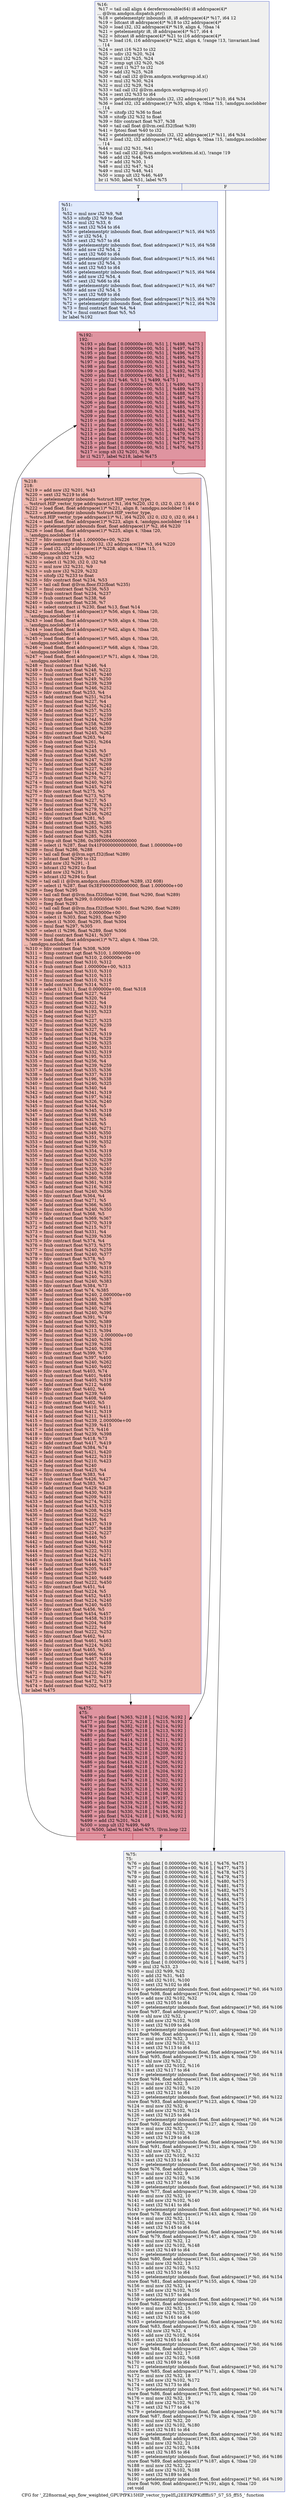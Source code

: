 digraph "CFG for '_Z28normal_eqs_flow_weighted_GPUPfPK15HIP_vector_typeIfLj2EEPKfPKiffffiiS7_S7_S5_ffS5_' function" {
	label="CFG for '_Z28normal_eqs_flow_weighted_GPUPfPK15HIP_vector_typeIfLj2EEPKfPKiffffiiS7_S7_S5_ffS5_' function";

	Node0x4f932b0 [shape=record,color="#3d50c3ff", style=filled, fillcolor="#dedcdb70",label="{%16:\l  %17 = tail call align 4 dereferenceable(64) i8 addrspace(4)*\l... @llvm.amdgcn.dispatch.ptr()\l  %18 = getelementptr inbounds i8, i8 addrspace(4)* %17, i64 12\l  %19 = bitcast i8 addrspace(4)* %18 to i32 addrspace(4)*\l  %20 = load i32, i32 addrspace(4)* %19, align 4, !tbaa !4\l  %21 = getelementptr i8, i8 addrspace(4)* %17, i64 4\l  %22 = bitcast i8 addrspace(4)* %21 to i16 addrspace(4)*\l  %23 = load i16, i16 addrspace(4)* %22, align 4, !range !13, !invariant.load\l... !14\l  %24 = zext i16 %23 to i32\l  %25 = udiv i32 %20, %24\l  %26 = mul i32 %25, %24\l  %27 = icmp ugt i32 %20, %26\l  %28 = zext i1 %27 to i32\l  %29 = add i32 %25, %28\l  %30 = tail call i32 @llvm.amdgcn.workgroup.id.x()\l  %31 = mul i32 %30, %24\l  %32 = mul i32 %29, %24\l  %33 = tail call i32 @llvm.amdgcn.workgroup.id.y()\l  %34 = zext i32 %33 to i64\l  %35 = getelementptr inbounds i32, i32 addrspace(1)* %10, i64 %34\l  %36 = load i32, i32 addrspace(1)* %35, align 4, !tbaa !15, !amdgpu.noclobber\l... !14\l  %37 = sitofp i32 %36 to float\l  %38 = sitofp i32 %32 to float\l  %39 = fdiv contract float %37, %38\l  %40 = tail call float @llvm.ceil.f32(float %39)\l  %41 = fptosi float %40 to i32\l  %42 = getelementptr inbounds i32, i32 addrspace(1)* %11, i64 %34\l  %43 = load i32, i32 addrspace(1)* %42, align 4, !tbaa !15, !amdgpu.noclobber\l... !14\l  %44 = mul i32 %31, %41\l  %45 = tail call i32 @llvm.amdgcn.workitem.id.x(), !range !19\l  %46 = add i32 %44, %45\l  %47 = add i32 %30, 1\l  %48 = mul i32 %47, %24\l  %49 = mul i32 %48, %41\l  %50 = icmp ult i32 %46, %49\l  br i1 %50, label %51, label %75\l|{<s0>T|<s1>F}}"];
	Node0x4f932b0:s0 -> Node0x4f97ec0;
	Node0x4f932b0:s1 -> Node0x4f97f50;
	Node0x4f97ec0 [shape=record,color="#3d50c3ff", style=filled, fillcolor="#b9d0f970",label="{%51:\l51:                                               \l  %52 = mul nsw i32 %9, %8\l  %53 = sitofp i32 %9 to float\l  %54 = mul i32 %33, 6\l  %55 = sext i32 %54 to i64\l  %56 = getelementptr inbounds float, float addrspace(1)* %15, i64 %55\l  %57 = or i32 %54, 1\l  %58 = sext i32 %57 to i64\l  %59 = getelementptr inbounds float, float addrspace(1)* %15, i64 %58\l  %60 = add nsw i32 %54, 2\l  %61 = sext i32 %60 to i64\l  %62 = getelementptr inbounds float, float addrspace(1)* %15, i64 %61\l  %63 = add nsw i32 %54, 3\l  %64 = sext i32 %63 to i64\l  %65 = getelementptr inbounds float, float addrspace(1)* %15, i64 %64\l  %66 = add nsw i32 %54, 4\l  %67 = sext i32 %66 to i64\l  %68 = getelementptr inbounds float, float addrspace(1)* %15, i64 %67\l  %69 = add nsw i32 %54, 5\l  %70 = sext i32 %69 to i64\l  %71 = getelementptr inbounds float, float addrspace(1)* %15, i64 %70\l  %72 = getelementptr inbounds float, float addrspace(1)* %12, i64 %34\l  %73 = fmul contract float %4, %4\l  %74 = fmul contract float %5, %5\l  br label %192\l}"];
	Node0x4f97ec0 -> Node0x4f99010;
	Node0x4f97f50 [shape=record,color="#3d50c3ff", style=filled, fillcolor="#dedcdb70",label="{%75:\l75:                                               \l  %76 = phi float [ 0.000000e+00, %16 ], [ %476, %475 ]\l  %77 = phi float [ 0.000000e+00, %16 ], [ %477, %475 ]\l  %78 = phi float [ 0.000000e+00, %16 ], [ %478, %475 ]\l  %79 = phi float [ 0.000000e+00, %16 ], [ %479, %475 ]\l  %80 = phi float [ 0.000000e+00, %16 ], [ %480, %475 ]\l  %81 = phi float [ 0.000000e+00, %16 ], [ %481, %475 ]\l  %82 = phi float [ 0.000000e+00, %16 ], [ %482, %475 ]\l  %83 = phi float [ 0.000000e+00, %16 ], [ %483, %475 ]\l  %84 = phi float [ 0.000000e+00, %16 ], [ %484, %475 ]\l  %85 = phi float [ 0.000000e+00, %16 ], [ %485, %475 ]\l  %86 = phi float [ 0.000000e+00, %16 ], [ %486, %475 ]\l  %87 = phi float [ 0.000000e+00, %16 ], [ %487, %475 ]\l  %88 = phi float [ 0.000000e+00, %16 ], [ %488, %475 ]\l  %89 = phi float [ 0.000000e+00, %16 ], [ %489, %475 ]\l  %90 = phi float [ 0.000000e+00, %16 ], [ %490, %475 ]\l  %91 = phi float [ 0.000000e+00, %16 ], [ %491, %475 ]\l  %92 = phi float [ 0.000000e+00, %16 ], [ %492, %475 ]\l  %93 = phi float [ 0.000000e+00, %16 ], [ %493, %475 ]\l  %94 = phi float [ 0.000000e+00, %16 ], [ %494, %475 ]\l  %95 = phi float [ 0.000000e+00, %16 ], [ %495, %475 ]\l  %96 = phi float [ 0.000000e+00, %16 ], [ %496, %475 ]\l  %97 = phi float [ 0.000000e+00, %16 ], [ %497, %475 ]\l  %98 = phi float [ 0.000000e+00, %16 ], [ %498, %475 ]\l  %99 = mul i32 %33, 23\l  %100 = mul i32 %99, %32\l  %101 = add i32 %31, %45\l  %102 = add i32 %101, %100\l  %103 = sext i32 %102 to i64\l  %104 = getelementptr inbounds float, float addrspace(1)* %0, i64 %103\l  store float %98, float addrspace(1)* %104, align 4, !tbaa !20\l  %105 = add nsw i32 %102, %32\l  %106 = sext i32 %105 to i64\l  %107 = getelementptr inbounds float, float addrspace(1)* %0, i64 %106\l  store float %97, float addrspace(1)* %107, align 4, !tbaa !20\l  %108 = shl nsw i32 %32, 1\l  %109 = add nsw i32 %102, %108\l  %110 = sext i32 %109 to i64\l  %111 = getelementptr inbounds float, float addrspace(1)* %0, i64 %110\l  store float %96, float addrspace(1)* %111, align 4, !tbaa !20\l  %112 = mul nsw i32 %32, 3\l  %113 = add nsw i32 %102, %112\l  %114 = sext i32 %113 to i64\l  %115 = getelementptr inbounds float, float addrspace(1)* %0, i64 %114\l  store float %95, float addrspace(1)* %115, align 4, !tbaa !20\l  %116 = shl nsw i32 %32, 2\l  %117 = add nsw i32 %102, %116\l  %118 = sext i32 %117 to i64\l  %119 = getelementptr inbounds float, float addrspace(1)* %0, i64 %118\l  store float %94, float addrspace(1)* %119, align 4, !tbaa !20\l  %120 = mul nsw i32 %32, 5\l  %121 = add nsw i32 %102, %120\l  %122 = sext i32 %121 to i64\l  %123 = getelementptr inbounds float, float addrspace(1)* %0, i64 %122\l  store float %93, float addrspace(1)* %123, align 4, !tbaa !20\l  %124 = mul nsw i32 %32, 6\l  %125 = add nsw i32 %102, %124\l  %126 = sext i32 %125 to i64\l  %127 = getelementptr inbounds float, float addrspace(1)* %0, i64 %126\l  store float %92, float addrspace(1)* %127, align 4, !tbaa !20\l  %128 = mul nsw i32 %32, 7\l  %129 = add nsw i32 %102, %128\l  %130 = sext i32 %129 to i64\l  %131 = getelementptr inbounds float, float addrspace(1)* %0, i64 %130\l  store float %91, float addrspace(1)* %131, align 4, !tbaa !20\l  %132 = shl nsw i32 %32, 3\l  %133 = add nsw i32 %102, %132\l  %134 = sext i32 %133 to i64\l  %135 = getelementptr inbounds float, float addrspace(1)* %0, i64 %134\l  store float %76, float addrspace(1)* %135, align 4, !tbaa !20\l  %136 = mul nsw i32 %32, 9\l  %137 = add nsw i32 %102, %136\l  %138 = sext i32 %137 to i64\l  %139 = getelementptr inbounds float, float addrspace(1)* %0, i64 %138\l  store float %77, float addrspace(1)* %139, align 4, !tbaa !20\l  %140 = mul nsw i32 %32, 10\l  %141 = add nsw i32 %102, %140\l  %142 = sext i32 %141 to i64\l  %143 = getelementptr inbounds float, float addrspace(1)* %0, i64 %142\l  store float %78, float addrspace(1)* %143, align 4, !tbaa !20\l  %144 = mul nsw i32 %32, 11\l  %145 = add nsw i32 %102, %144\l  %146 = sext i32 %145 to i64\l  %147 = getelementptr inbounds float, float addrspace(1)* %0, i64 %146\l  store float %79, float addrspace(1)* %147, align 4, !tbaa !20\l  %148 = mul nsw i32 %32, 12\l  %149 = add nsw i32 %102, %148\l  %150 = sext i32 %149 to i64\l  %151 = getelementptr inbounds float, float addrspace(1)* %0, i64 %150\l  store float %80, float addrspace(1)* %151, align 4, !tbaa !20\l  %152 = mul nsw i32 %32, 13\l  %153 = add nsw i32 %102, %152\l  %154 = sext i32 %153 to i64\l  %155 = getelementptr inbounds float, float addrspace(1)* %0, i64 %154\l  store float %81, float addrspace(1)* %155, align 4, !tbaa !20\l  %156 = mul nsw i32 %32, 14\l  %157 = add nsw i32 %102, %156\l  %158 = sext i32 %157 to i64\l  %159 = getelementptr inbounds float, float addrspace(1)* %0, i64 %158\l  store float %82, float addrspace(1)* %159, align 4, !tbaa !20\l  %160 = mul nsw i32 %32, 15\l  %161 = add nsw i32 %102, %160\l  %162 = sext i32 %161 to i64\l  %163 = getelementptr inbounds float, float addrspace(1)* %0, i64 %162\l  store float %83, float addrspace(1)* %163, align 4, !tbaa !20\l  %164 = shl nsw i32 %32, 4\l  %165 = add nsw i32 %102, %164\l  %166 = sext i32 %165 to i64\l  %167 = getelementptr inbounds float, float addrspace(1)* %0, i64 %166\l  store float %84, float addrspace(1)* %167, align 4, !tbaa !20\l  %168 = mul nsw i32 %32, 17\l  %169 = add nsw i32 %102, %168\l  %170 = sext i32 %169 to i64\l  %171 = getelementptr inbounds float, float addrspace(1)* %0, i64 %170\l  store float %85, float addrspace(1)* %171, align 4, !tbaa !20\l  %172 = mul nsw i32 %32, 18\l  %173 = add nsw i32 %102, %172\l  %174 = sext i32 %173 to i64\l  %175 = getelementptr inbounds float, float addrspace(1)* %0, i64 %174\l  store float %86, float addrspace(1)* %175, align 4, !tbaa !20\l  %176 = mul nsw i32 %32, 19\l  %177 = add nsw i32 %102, %176\l  %178 = sext i32 %177 to i64\l  %179 = getelementptr inbounds float, float addrspace(1)* %0, i64 %178\l  store float %87, float addrspace(1)* %179, align 4, !tbaa !20\l  %180 = mul nsw i32 %32, 20\l  %181 = add nsw i32 %102, %180\l  %182 = sext i32 %181 to i64\l  %183 = getelementptr inbounds float, float addrspace(1)* %0, i64 %182\l  store float %88, float addrspace(1)* %183, align 4, !tbaa !20\l  %184 = mul nsw i32 %32, 21\l  %185 = add nsw i32 %102, %184\l  %186 = sext i32 %185 to i64\l  %187 = getelementptr inbounds float, float addrspace(1)* %0, i64 %186\l  store float %89, float addrspace(1)* %187, align 4, !tbaa !20\l  %188 = mul nsw i32 %32, 22\l  %189 = add nsw i32 %102, %188\l  %190 = sext i32 %189 to i64\l  %191 = getelementptr inbounds float, float addrspace(1)* %0, i64 %190\l  store float %90, float addrspace(1)* %191, align 4, !tbaa !20\l  ret void\l}"];
	Node0x4f99010 [shape=record,color="#b70d28ff", style=filled, fillcolor="#b70d2870",label="{%192:\l192:                                              \l  %193 = phi float [ 0.000000e+00, %51 ], [ %498, %475 ]\l  %194 = phi float [ 0.000000e+00, %51 ], [ %497, %475 ]\l  %195 = phi float [ 0.000000e+00, %51 ], [ %496, %475 ]\l  %196 = phi float [ 0.000000e+00, %51 ], [ %495, %475 ]\l  %197 = phi float [ 0.000000e+00, %51 ], [ %494, %475 ]\l  %198 = phi float [ 0.000000e+00, %51 ], [ %493, %475 ]\l  %199 = phi float [ 0.000000e+00, %51 ], [ %492, %475 ]\l  %200 = phi float [ 0.000000e+00, %51 ], [ %491, %475 ]\l  %201 = phi i32 [ %46, %51 ], [ %499, %475 ]\l  %202 = phi float [ 0.000000e+00, %51 ], [ %490, %475 ]\l  %203 = phi float [ 0.000000e+00, %51 ], [ %489, %475 ]\l  %204 = phi float [ 0.000000e+00, %51 ], [ %488, %475 ]\l  %205 = phi float [ 0.000000e+00, %51 ], [ %487, %475 ]\l  %206 = phi float [ 0.000000e+00, %51 ], [ %486, %475 ]\l  %207 = phi float [ 0.000000e+00, %51 ], [ %485, %475 ]\l  %208 = phi float [ 0.000000e+00, %51 ], [ %484, %475 ]\l  %209 = phi float [ 0.000000e+00, %51 ], [ %483, %475 ]\l  %210 = phi float [ 0.000000e+00, %51 ], [ %482, %475 ]\l  %211 = phi float [ 0.000000e+00, %51 ], [ %481, %475 ]\l  %212 = phi float [ 0.000000e+00, %51 ], [ %480, %475 ]\l  %213 = phi float [ 0.000000e+00, %51 ], [ %479, %475 ]\l  %214 = phi float [ 0.000000e+00, %51 ], [ %478, %475 ]\l  %215 = phi float [ 0.000000e+00, %51 ], [ %477, %475 ]\l  %216 = phi float [ 0.000000e+00, %51 ], [ %476, %475 ]\l  %217 = icmp slt i32 %201, %36\l  br i1 %217, label %218, label %475\l|{<s0>T|<s1>F}}"];
	Node0x4f99010:s0 -> Node0x4fa14f0;
	Node0x4f99010:s1 -> Node0x4f99b50;
	Node0x4fa14f0 [shape=record,color="#3d50c3ff", style=filled, fillcolor="#de614d70",label="{%218:\l218:                                              \l  %219 = add nsw i32 %201, %43\l  %220 = sext i32 %219 to i64\l  %221 = getelementptr inbounds %struct.HIP_vector_type,\l... %struct.HIP_vector_type addrspace(1)* %1, i64 %220, i32 0, i32 0, i32 0, i64 0\l  %222 = load float, float addrspace(1)* %221, align 8, !amdgpu.noclobber !14\l  %223 = getelementptr inbounds %struct.HIP_vector_type,\l... %struct.HIP_vector_type addrspace(1)* %1, i64 %220, i32 0, i32 0, i32 0, i64 1\l  %224 = load float, float addrspace(1)* %223, align 4, !amdgpu.noclobber !14\l  %225 = getelementptr inbounds float, float addrspace(1)* %2, i64 %220\l  %226 = load float, float addrspace(1)* %225, align 4, !tbaa !20,\l... !amdgpu.noclobber !14\l  %227 = fdiv contract float 1.000000e+00, %226\l  %228 = getelementptr inbounds i32, i32 addrspace(1)* %3, i64 %220\l  %229 = load i32, i32 addrspace(1)* %228, align 4, !tbaa !15,\l... !amdgpu.noclobber !14\l  %230 = icmp slt i32 %229, %52\l  %231 = select i1 %230, i32 0, i32 %8\l  %232 = mul nsw i32 %231, %9\l  %233 = sub nsw i32 %229, %232\l  %234 = sitofp i32 %233 to float\l  %235 = fdiv contract float %234, %53\l  %236 = tail call float @llvm.floor.f32(float %235)\l  %237 = fmul contract float %236, %53\l  %238 = fsub contract float %234, %237\l  %239 = fsub contract float %238, %6\l  %240 = fsub contract float %236, %7\l  %241 = select contract i1 %230, float %13, float %14\l  %242 = load float, float addrspace(1)* %56, align 4, !tbaa !20,\l... !amdgpu.noclobber !14\l  %243 = load float, float addrspace(1)* %59, align 4, !tbaa !20,\l... !amdgpu.noclobber !14\l  %244 = load float, float addrspace(1)* %62, align 4, !tbaa !20,\l... !amdgpu.noclobber !14\l  %245 = load float, float addrspace(1)* %65, align 4, !tbaa !20,\l... !amdgpu.noclobber !14\l  %246 = load float, float addrspace(1)* %68, align 4, !tbaa !20,\l... !amdgpu.noclobber !14\l  %247 = load float, float addrspace(1)* %71, align 4, !tbaa !20,\l... !amdgpu.noclobber !14\l  %248 = fmul contract float %246, %4\l  %249 = fsub contract float %248, %222\l  %250 = fmul contract float %247, %240\l  %251 = fsub contract float %249, %250\l  %252 = fmul contract float %239, %239\l  %253 = fmul contract float %246, %252\l  %254 = fdiv contract float %253, %4\l  %255 = fadd contract float %251, %254\l  %256 = fmul contract float %227, %4\l  %257 = fmul contract float %256, %242\l  %258 = fadd contract float %257, %255\l  %259 = fmul contract float %227, %239\l  %260 = fmul contract float %244, %259\l  %261 = fsub contract float %258, %260\l  %262 = fmul contract float %240, %239\l  %263 = fmul contract float %245, %262\l  %264 = fdiv contract float %263, %4\l  %265 = fsub contract float %261, %264\l  %266 = fneg contract float %224\l  %267 = fmul contract float %245, %5\l  %268 = fsub contract float %266, %267\l  %269 = fmul contract float %247, %239\l  %270 = fadd contract float %268, %269\l  %271 = fmul contract float %227, %240\l  %272 = fmul contract float %244, %271\l  %273 = fsub contract float %270, %272\l  %274 = fmul contract float %240, %240\l  %275 = fmul contract float %245, %274\l  %276 = fdiv contract float %275, %5\l  %277 = fsub contract float %273, %276\l  %278 = fmul contract float %227, %5\l  %279 = fmul contract float %278, %243\l  %280 = fadd contract float %279, %277\l  %281 = fmul contract float %246, %262\l  %282 = fdiv contract float %281, %5\l  %283 = fadd contract float %282, %280\l  %284 = fmul contract float %265, %265\l  %285 = fmul contract float %283, %283\l  %286 = fadd contract float %285, %284\l  %287 = fcmp olt float %286, 0x39F0000000000000\l  %288 = select i1 %287, float 0x41F0000000000000, float 1.000000e+00\l  %289 = fmul float %286, %288\l  %290 = tail call float @llvm.sqrt.f32(float %289)\l  %291 = bitcast float %290 to i32\l  %292 = add nsw i32 %291, -1\l  %293 = bitcast i32 %292 to float\l  %294 = add nsw i32 %291, 1\l  %295 = bitcast i32 %294 to float\l  %296 = tail call i1 @llvm.amdgcn.class.f32(float %289, i32 608)\l  %297 = select i1 %287, float 0x3EF0000000000000, float 1.000000e+00\l  %298 = fneg float %295\l  %299 = tail call float @llvm.fma.f32(float %298, float %290, float %289)\l  %300 = fcmp ogt float %299, 0.000000e+00\l  %301 = fneg float %293\l  %302 = tail call float @llvm.fma.f32(float %301, float %290, float %289)\l  %303 = fcmp ole float %302, 0.000000e+00\l  %304 = select i1 %303, float %293, float %290\l  %305 = select i1 %300, float %295, float %304\l  %306 = fmul float %297, %305\l  %307 = select i1 %296, float %289, float %306\l  %308 = fmul contract float %241, %307\l  %309 = load float, float addrspace(1)* %72, align 4, !tbaa !20,\l... !amdgpu.noclobber !14\l  %310 = fdiv contract float %308, %309\l  %311 = fcmp contract ogt float %310, 1.000000e+00\l  %312 = fmul contract float %310, 2.000000e+00\l  %313 = fmul contract float %310, %312\l  %314 = fsub contract float 1.000000e+00, %313\l  %315 = fmul contract float %310, %310\l  %316 = fmul contract float %310, %315\l  %317 = fmul contract float %310, %316\l  %318 = fadd contract float %314, %317\l  %319 = select i1 %311, float 0.000000e+00, float %318\l  %320 = fmul contract float %227, %227\l  %321 = fmul contract float %320, %4\l  %322 = fmul contract float %321, %4\l  %323 = fmul contract float %322, %319\l  %324 = fadd contract float %193, %323\l  %325 = fneg contract float %227\l  %326 = fmul contract float %227, %325\l  %327 = fmul contract float %326, %239\l  %328 = fmul contract float %327, %4\l  %329 = fmul contract float %328, %319\l  %330 = fadd contract float %194, %329\l  %331 = fmul contract float %239, %325\l  %332 = fmul contract float %240, %331\l  %333 = fmul contract float %332, %319\l  %334 = fadd contract float %195, %333\l  %335 = fmul contract float %256, %4\l  %336 = fmul contract float %239, %259\l  %337 = fadd contract float %335, %336\l  %338 = fmul contract float %337, %319\l  %339 = fadd contract float %196, %338\l  %340 = fmul contract float %240, %325\l  %341 = fmul contract float %340, %4\l  %342 = fmul contract float %341, %319\l  %343 = fadd contract float %197, %342\l  %344 = fmul contract float %326, %240\l  %345 = fmul contract float %344, %5\l  %346 = fmul contract float %345, %319\l  %347 = fadd contract float %198, %346\l  %348 = fmul contract float %325, %5\l  %349 = fmul contract float %348, %5\l  %350 = fmul contract float %240, %271\l  %351 = fsub contract float %349, %350\l  %352 = fmul contract float %351, %319\l  %353 = fadd contract float %199, %352\l  %354 = fmul contract float %259, %5\l  %355 = fmul contract float %354, %319\l  %356 = fadd contract float %200, %355\l  %357 = fmul contract float %320, %239\l  %358 = fmul contract float %239, %357\l  %359 = fmul contract float %320, %240\l  %360 = fmul contract float %240, %359\l  %361 = fadd contract float %360, %358\l  %362 = fmul contract float %361, %319\l  %363 = fadd contract float %216, %362\l  %364 = fmul contract float %240, %336\l  %365 = fdiv contract float %364, %4\l  %366 = fmul contract float %271, %5\l  %367 = fadd contract float %366, %365\l  %368 = fmul contract float %240, %350\l  %369 = fdiv contract float %368, %5\l  %370 = fadd contract float %369, %367\l  %371 = fmul contract float %370, %319\l  %372 = fadd contract float %215, %371\l  %373 = fmul contract float %331, %4\l  %374 = fmul contract float %239, %336\l  %375 = fdiv contract float %374, %4\l  %376 = fsub contract float %373, %375\l  %377 = fmul contract float %240, %259\l  %378 = fmul contract float %240, %377\l  %379 = fdiv contract float %378, %5\l  %380 = fsub contract float %376, %379\l  %381 = fmul contract float %380, %319\l  %382 = fadd contract float %214, %381\l  %383 = fmul contract float %240, %252\l  %384 = fmul contract float %240, %383\l  %385 = fdiv contract float %384, %73\l  %386 = fadd contract float %74, %385\l  %387 = fmul contract float %240, 2.000000e+00\l  %388 = fmul contract float %240, %387\l  %389 = fadd contract float %388, %386\l  %390 = fmul contract float %240, %274\l  %391 = fmul contract float %240, %390\l  %392 = fdiv contract float %391, %74\l  %393 = fadd contract float %392, %389\l  %394 = fmul contract float %393, %319\l  %395 = fadd contract float %213, %394\l  %396 = fmul contract float %239, -2.000000e+00\l  %397 = fmul contract float %240, %396\l  %398 = fmul contract float %239, %252\l  %399 = fmul contract float %240, %398\l  %400 = fdiv contract float %399, %73\l  %401 = fsub contract float %397, %400\l  %402 = fmul contract float %240, %262\l  %403 = fmul contract float %240, %402\l  %404 = fdiv contract float %403, %74\l  %405 = fsub contract float %401, %404\l  %406 = fmul contract float %405, %319\l  %407 = fadd contract float %212, %406\l  %408 = fdiv contract float %402, %4\l  %409 = fmul contract float %239, %5\l  %410 = fsub contract float %408, %409\l  %411 = fdiv contract float %402, %5\l  %412 = fsub contract float %410, %411\l  %413 = fmul contract float %412, %319\l  %414 = fadd contract float %211, %413\l  %415 = fmul contract float %239, 2.000000e+00\l  %416 = fmul contract float %239, %415\l  %417 = fadd contract float %73, %416\l  %418 = fmul contract float %239, %398\l  %419 = fdiv contract float %418, %73\l  %420 = fadd contract float %417, %419\l  %421 = fdiv contract float %384, %74\l  %422 = fadd contract float %421, %420\l  %423 = fmul contract float %422, %319\l  %424 = fadd contract float %210, %423\l  %425 = fneg contract float %240\l  %426 = fmul contract float %425, %4\l  %427 = fdiv contract float %383, %4\l  %428 = fsub contract float %426, %427\l  %429 = fdiv contract float %383, %5\l  %430 = fadd contract float %429, %428\l  %431 = fmul contract float %430, %319\l  %432 = fadd contract float %209, %431\l  %433 = fadd contract float %274, %252\l  %434 = fmul contract float %433, %319\l  %435 = fadd contract float %208, %434\l  %436 = fmul contract float %222, %227\l  %437 = fmul contract float %436, %4\l  %438 = fmul contract float %437, %319\l  %439 = fadd contract float %207, %438\l  %440 = fmul contract float %224, %227\l  %441 = fmul contract float %440, %5\l  %442 = fmul contract float %441, %319\l  %443 = fadd contract float %206, %442\l  %444 = fmul contract float %222, %331\l  %445 = fmul contract float %224, %271\l  %446 = fsub contract float %444, %445\l  %447 = fmul contract float %446, %319\l  %448 = fadd contract float %205, %447\l  %449 = fneg contract float %239\l  %450 = fmul contract float %240, %449\l  %451 = fmul contract float %222, %450\l  %452 = fdiv contract float %451, %4\l  %453 = fmul contract float %224, %5\l  %454 = fsub contract float %452, %453\l  %455 = fmul contract float %224, %240\l  %456 = fmul contract float %240, %455\l  %457 = fdiv contract float %456, %5\l  %458 = fsub contract float %454, %457\l  %459 = fmul contract float %458, %319\l  %460 = fadd contract float %204, %459\l  %461 = fmul contract float %222, %4\l  %462 = fmul contract float %222, %252\l  %463 = fdiv contract float %462, %4\l  %464 = fadd contract float %461, %463\l  %465 = fmul contract float %224, %262\l  %466 = fdiv contract float %465, %5\l  %467 = fadd contract float %466, %464\l  %468 = fmul contract float %467, %319\l  %469 = fadd contract float %203, %468\l  %470 = fmul contract float %224, %239\l  %471 = fmul contract float %222, %240\l  %472 = fsub contract float %470, %471\l  %473 = fmul contract float %472, %319\l  %474 = fadd contract float %202, %473\l  br label %475\l}"];
	Node0x4fa14f0 -> Node0x4f99b50;
	Node0x4f99b50 [shape=record,color="#b70d28ff", style=filled, fillcolor="#b70d2870",label="{%475:\l475:                                              \l  %476 = phi float [ %363, %218 ], [ %216, %192 ]\l  %477 = phi float [ %372, %218 ], [ %215, %192 ]\l  %478 = phi float [ %382, %218 ], [ %214, %192 ]\l  %479 = phi float [ %395, %218 ], [ %213, %192 ]\l  %480 = phi float [ %407, %218 ], [ %212, %192 ]\l  %481 = phi float [ %414, %218 ], [ %211, %192 ]\l  %482 = phi float [ %424, %218 ], [ %210, %192 ]\l  %483 = phi float [ %432, %218 ], [ %209, %192 ]\l  %484 = phi float [ %435, %218 ], [ %208, %192 ]\l  %485 = phi float [ %439, %218 ], [ %207, %192 ]\l  %486 = phi float [ %443, %218 ], [ %206, %192 ]\l  %487 = phi float [ %448, %218 ], [ %205, %192 ]\l  %488 = phi float [ %460, %218 ], [ %204, %192 ]\l  %489 = phi float [ %469, %218 ], [ %203, %192 ]\l  %490 = phi float [ %474, %218 ], [ %202, %192 ]\l  %491 = phi float [ %356, %218 ], [ %200, %192 ]\l  %492 = phi float [ %353, %218 ], [ %199, %192 ]\l  %493 = phi float [ %347, %218 ], [ %198, %192 ]\l  %494 = phi float [ %343, %218 ], [ %197, %192 ]\l  %495 = phi float [ %339, %218 ], [ %196, %192 ]\l  %496 = phi float [ %334, %218 ], [ %195, %192 ]\l  %497 = phi float [ %330, %218 ], [ %194, %192 ]\l  %498 = phi float [ %324, %218 ], [ %193, %192 ]\l  %499 = add i32 %201, %24\l  %500 = icmp ult i32 %499, %49\l  br i1 %500, label %192, label %75, !llvm.loop !22\l|{<s0>T|<s1>F}}"];
	Node0x4f99b50:s0 -> Node0x4f99010;
	Node0x4f99b50:s1 -> Node0x4f97f50;
}
